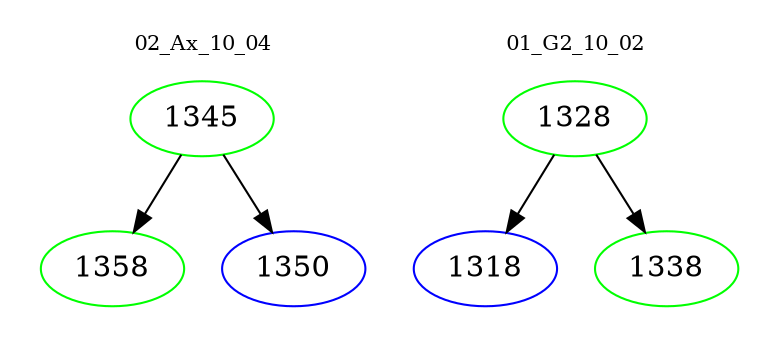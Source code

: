 digraph{
subgraph cluster_0 {
color = white
label = "02_Ax_10_04";
fontsize=10;
T0_1345 [label="1345", color="green"]
T0_1345 -> T0_1358 [color="black"]
T0_1358 [label="1358", color="green"]
T0_1345 -> T0_1350 [color="black"]
T0_1350 [label="1350", color="blue"]
}
subgraph cluster_1 {
color = white
label = "01_G2_10_02";
fontsize=10;
T1_1328 [label="1328", color="green"]
T1_1328 -> T1_1318 [color="black"]
T1_1318 [label="1318", color="blue"]
T1_1328 -> T1_1338 [color="black"]
T1_1338 [label="1338", color="green"]
}
}
